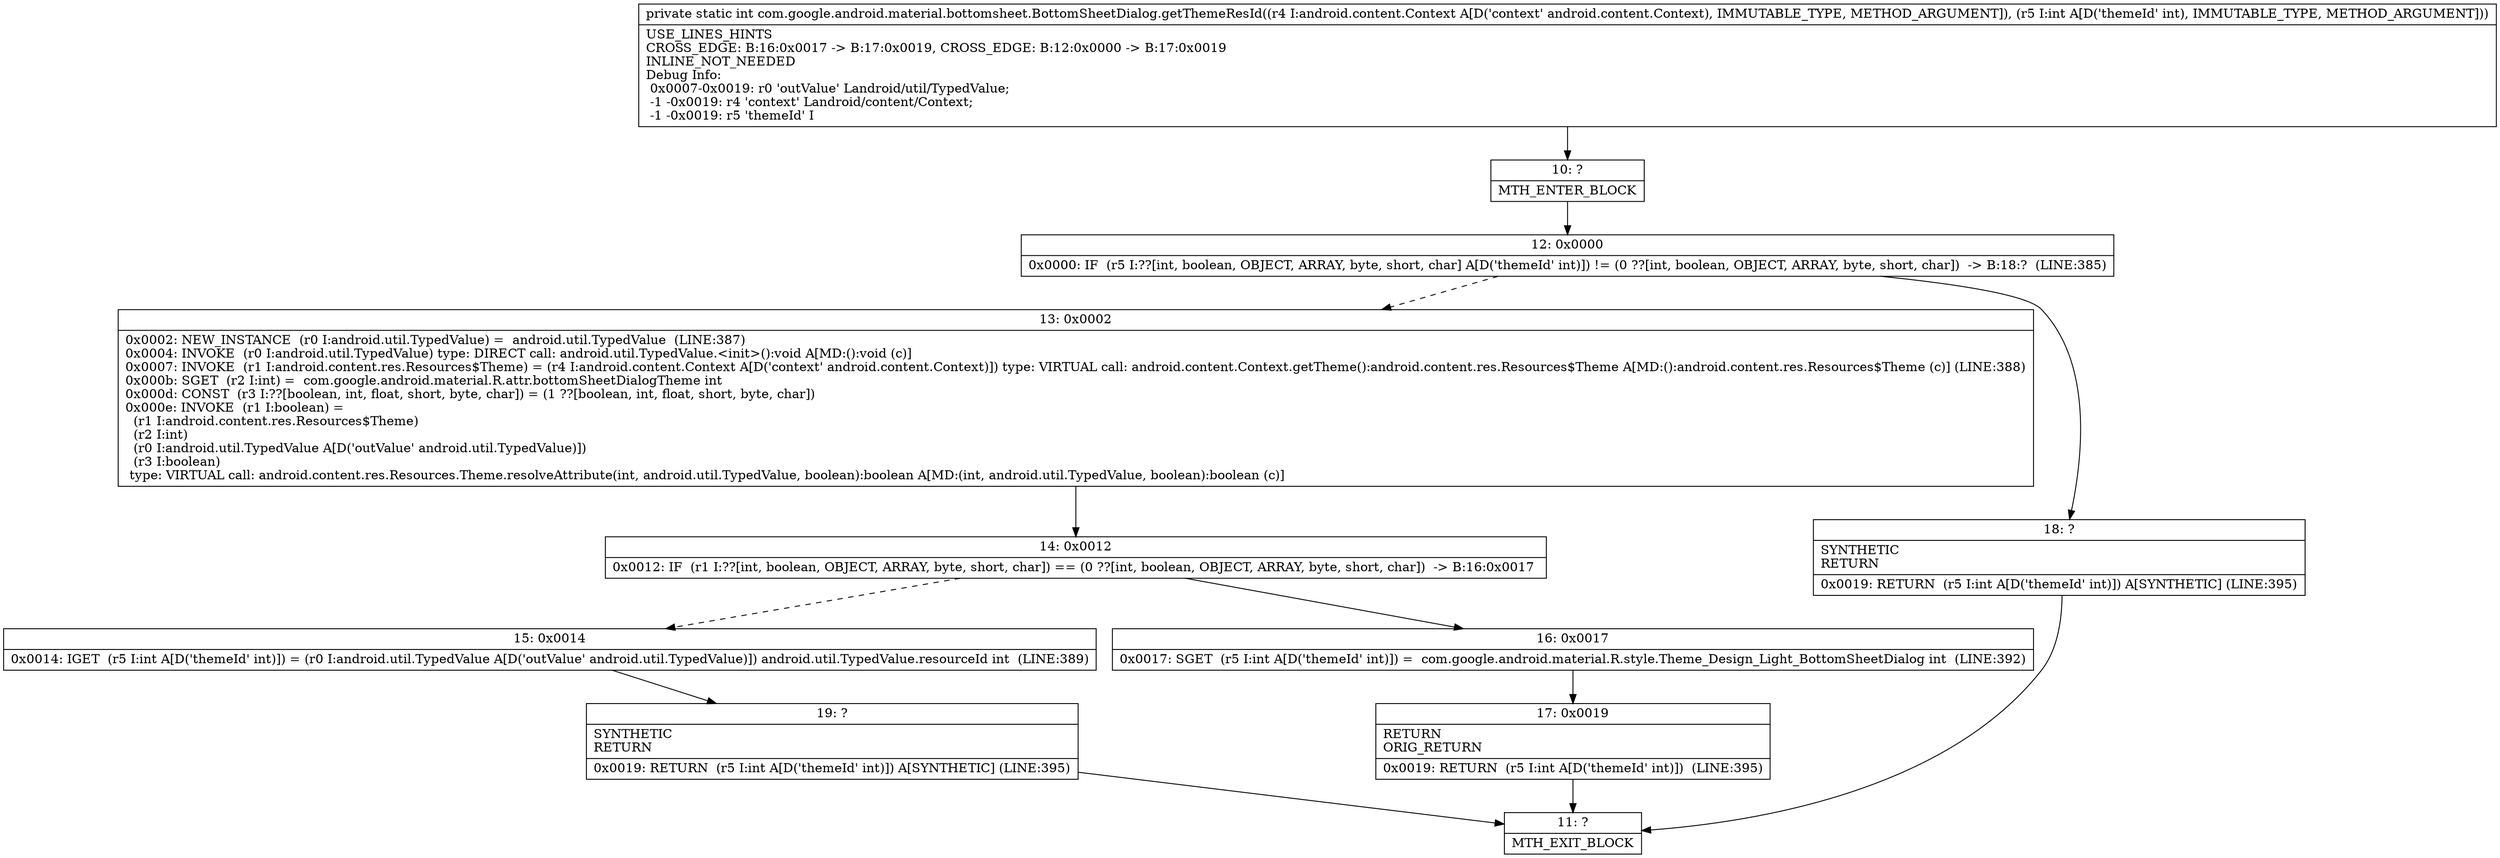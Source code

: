 digraph "CFG forcom.google.android.material.bottomsheet.BottomSheetDialog.getThemeResId(Landroid\/content\/Context;I)I" {
Node_10 [shape=record,label="{10\:\ ?|MTH_ENTER_BLOCK\l}"];
Node_12 [shape=record,label="{12\:\ 0x0000|0x0000: IF  (r5 I:??[int, boolean, OBJECT, ARRAY, byte, short, char] A[D('themeId' int)]) != (0 ??[int, boolean, OBJECT, ARRAY, byte, short, char])  \-\> B:18:?  (LINE:385)\l}"];
Node_13 [shape=record,label="{13\:\ 0x0002|0x0002: NEW_INSTANCE  (r0 I:android.util.TypedValue) =  android.util.TypedValue  (LINE:387)\l0x0004: INVOKE  (r0 I:android.util.TypedValue) type: DIRECT call: android.util.TypedValue.\<init\>():void A[MD:():void (c)]\l0x0007: INVOKE  (r1 I:android.content.res.Resources$Theme) = (r4 I:android.content.Context A[D('context' android.content.Context)]) type: VIRTUAL call: android.content.Context.getTheme():android.content.res.Resources$Theme A[MD:():android.content.res.Resources$Theme (c)] (LINE:388)\l0x000b: SGET  (r2 I:int) =  com.google.android.material.R.attr.bottomSheetDialogTheme int \l0x000d: CONST  (r3 I:??[boolean, int, float, short, byte, char]) = (1 ??[boolean, int, float, short, byte, char]) \l0x000e: INVOKE  (r1 I:boolean) = \l  (r1 I:android.content.res.Resources$Theme)\l  (r2 I:int)\l  (r0 I:android.util.TypedValue A[D('outValue' android.util.TypedValue)])\l  (r3 I:boolean)\l type: VIRTUAL call: android.content.res.Resources.Theme.resolveAttribute(int, android.util.TypedValue, boolean):boolean A[MD:(int, android.util.TypedValue, boolean):boolean (c)]\l}"];
Node_14 [shape=record,label="{14\:\ 0x0012|0x0012: IF  (r1 I:??[int, boolean, OBJECT, ARRAY, byte, short, char]) == (0 ??[int, boolean, OBJECT, ARRAY, byte, short, char])  \-\> B:16:0x0017 \l}"];
Node_15 [shape=record,label="{15\:\ 0x0014|0x0014: IGET  (r5 I:int A[D('themeId' int)]) = (r0 I:android.util.TypedValue A[D('outValue' android.util.TypedValue)]) android.util.TypedValue.resourceId int  (LINE:389)\l}"];
Node_19 [shape=record,label="{19\:\ ?|SYNTHETIC\lRETURN\l|0x0019: RETURN  (r5 I:int A[D('themeId' int)]) A[SYNTHETIC] (LINE:395)\l}"];
Node_11 [shape=record,label="{11\:\ ?|MTH_EXIT_BLOCK\l}"];
Node_16 [shape=record,label="{16\:\ 0x0017|0x0017: SGET  (r5 I:int A[D('themeId' int)]) =  com.google.android.material.R.style.Theme_Design_Light_BottomSheetDialog int  (LINE:392)\l}"];
Node_17 [shape=record,label="{17\:\ 0x0019|RETURN\lORIG_RETURN\l|0x0019: RETURN  (r5 I:int A[D('themeId' int)])  (LINE:395)\l}"];
Node_18 [shape=record,label="{18\:\ ?|SYNTHETIC\lRETURN\l|0x0019: RETURN  (r5 I:int A[D('themeId' int)]) A[SYNTHETIC] (LINE:395)\l}"];
MethodNode[shape=record,label="{private static int com.google.android.material.bottomsheet.BottomSheetDialog.getThemeResId((r4 I:android.content.Context A[D('context' android.content.Context), IMMUTABLE_TYPE, METHOD_ARGUMENT]), (r5 I:int A[D('themeId' int), IMMUTABLE_TYPE, METHOD_ARGUMENT]))  | USE_LINES_HINTS\lCROSS_EDGE: B:16:0x0017 \-\> B:17:0x0019, CROSS_EDGE: B:12:0x0000 \-\> B:17:0x0019\lINLINE_NOT_NEEDED\lDebug Info:\l  0x0007\-0x0019: r0 'outValue' Landroid\/util\/TypedValue;\l  \-1 \-0x0019: r4 'context' Landroid\/content\/Context;\l  \-1 \-0x0019: r5 'themeId' I\l}"];
MethodNode -> Node_10;Node_10 -> Node_12;
Node_12 -> Node_13[style=dashed];
Node_12 -> Node_18;
Node_13 -> Node_14;
Node_14 -> Node_15[style=dashed];
Node_14 -> Node_16;
Node_15 -> Node_19;
Node_19 -> Node_11;
Node_16 -> Node_17;
Node_17 -> Node_11;
Node_18 -> Node_11;
}

